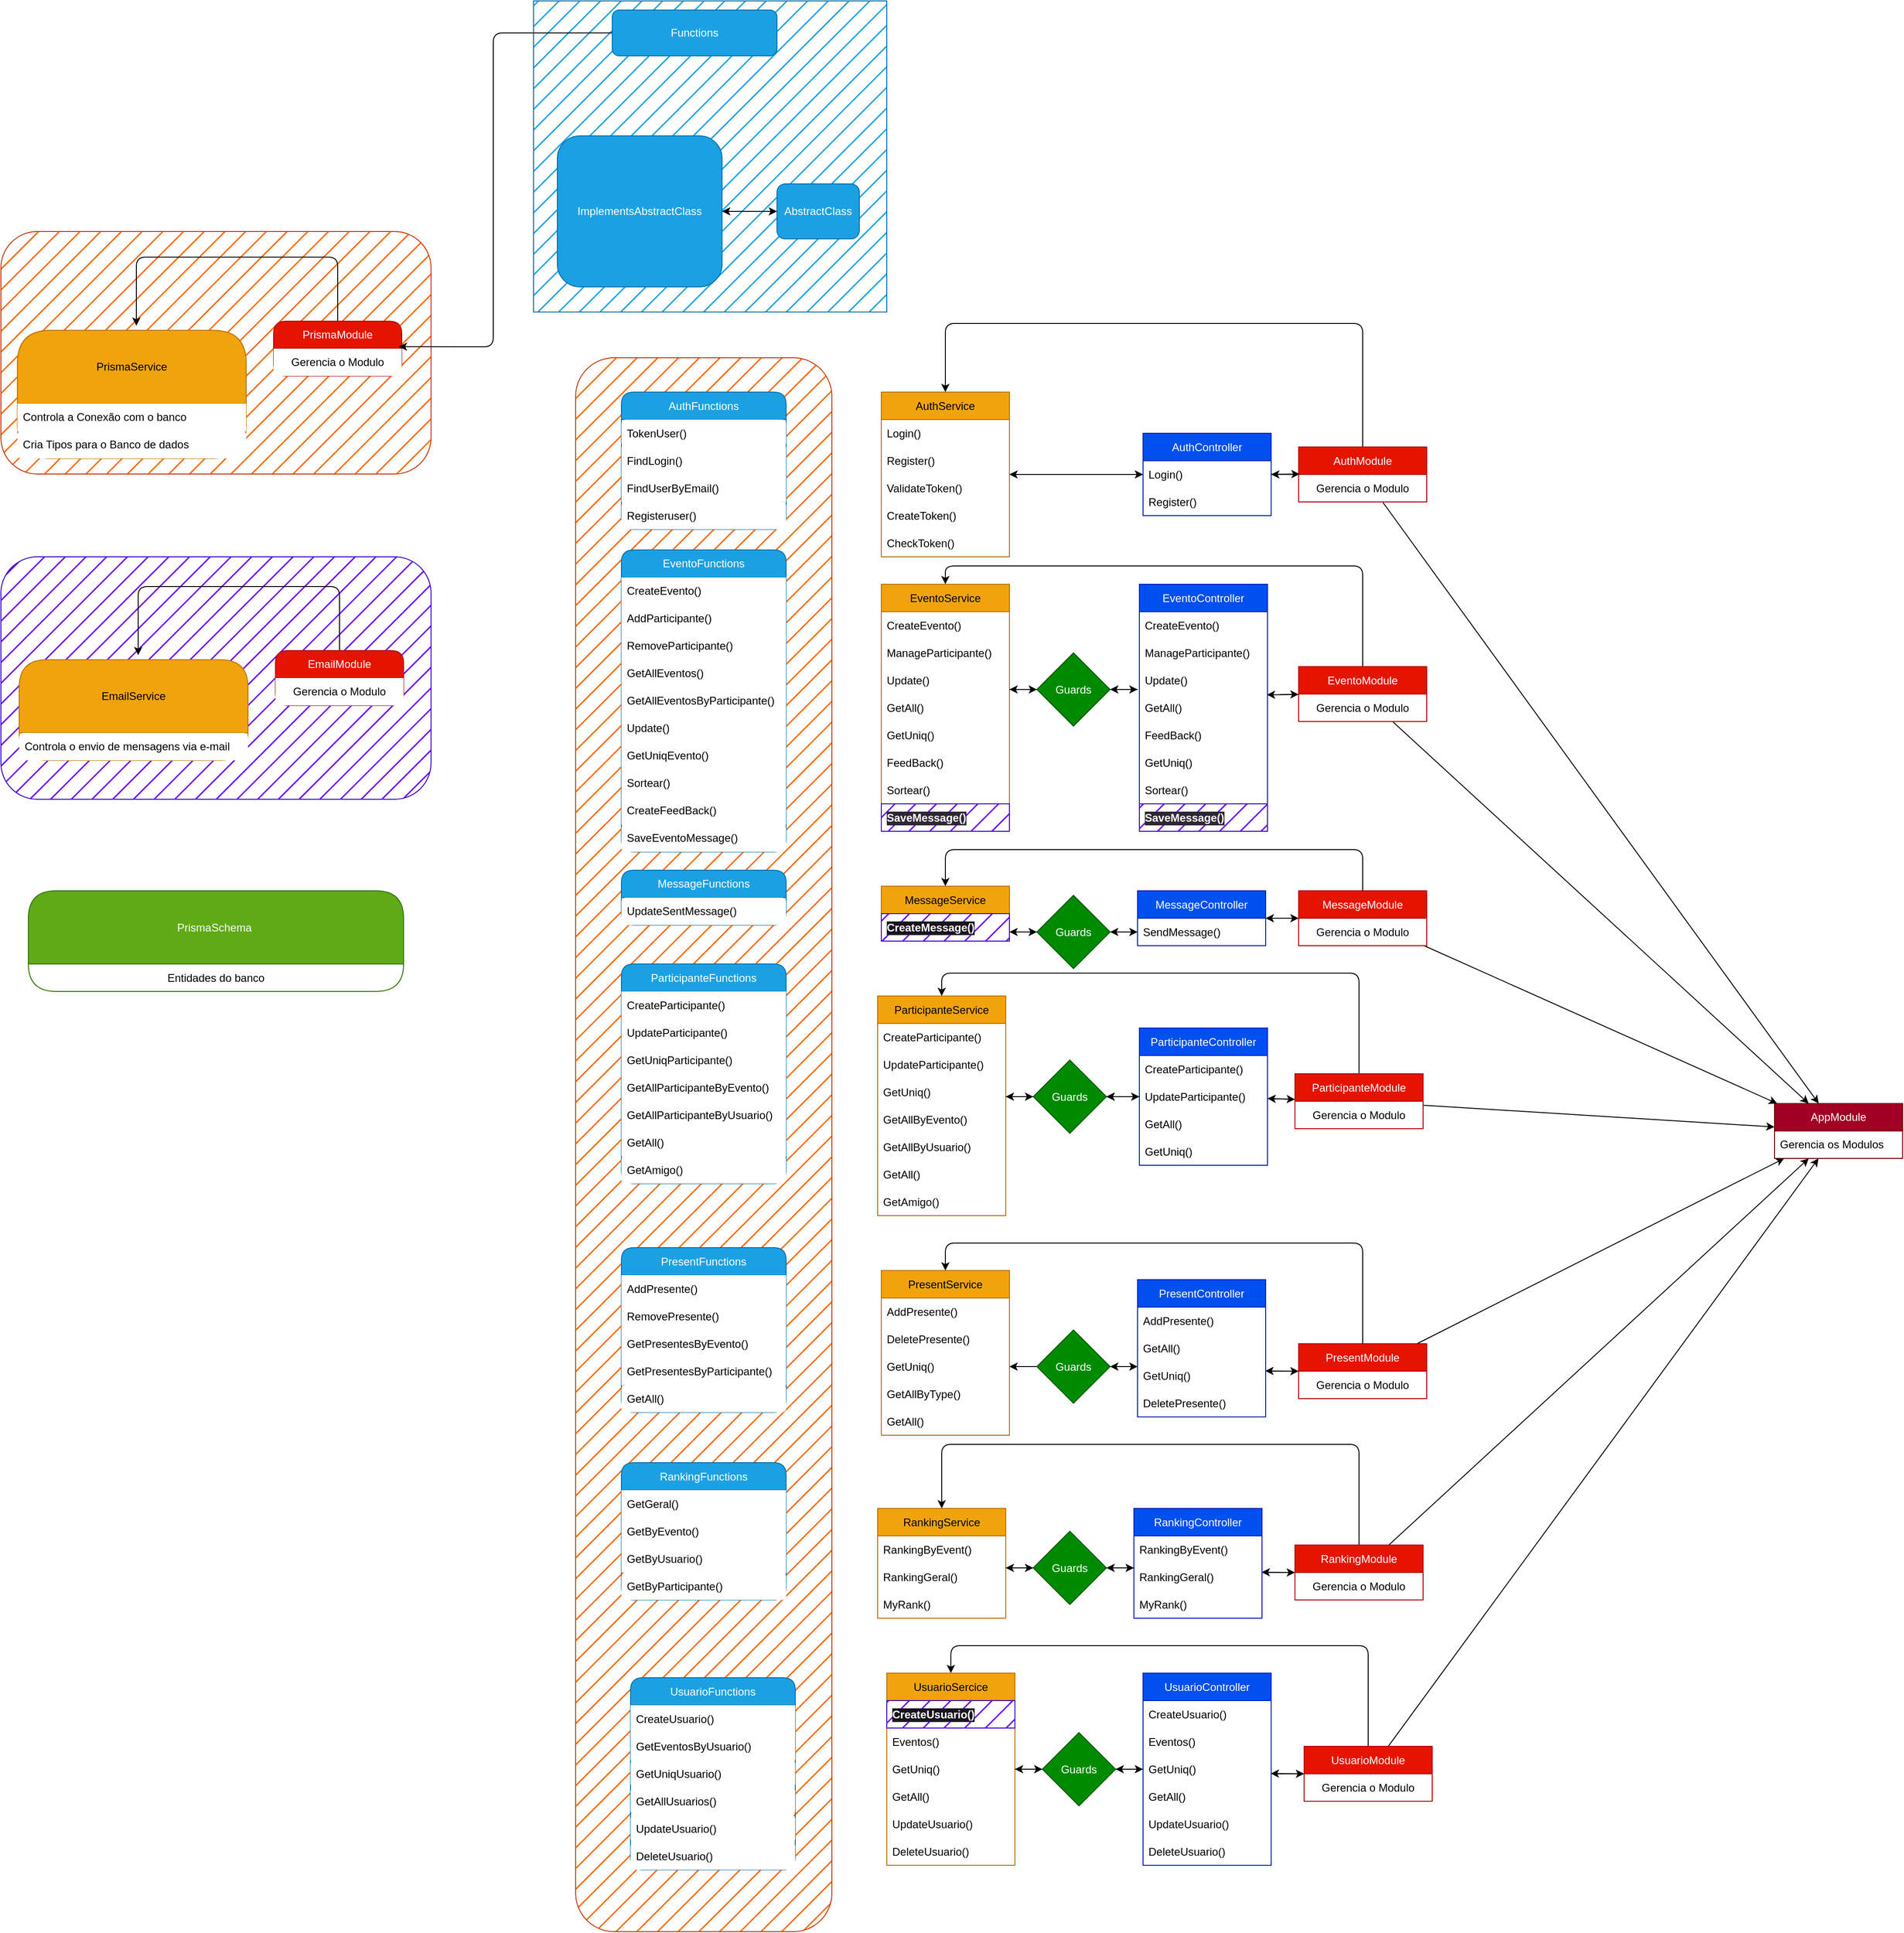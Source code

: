 <mxfile>
    <diagram id="bam6ldP7S8YxgD7mvrWT" name="Página-1">
        <mxGraphModel dx="4047" dy="2013" grid="1" gridSize="10" guides="1" tooltips="1" connect="1" arrows="1" fold="1" page="1" pageScale="1" pageWidth="827" pageHeight="1169" math="0" shadow="0">
            <root>
                <mxCell id="0"/>
                <mxCell id="1" parent="0"/>
                <mxCell id="353" value="" style="rounded=0;whiteSpace=wrap;html=1;fillStyle=hatch;fillColor=#1ba1e2;fontColor=#ffffff;strokeColor=#006EAF;" parent="1" vertex="1">
                    <mxGeometry x="-66" y="200" width="386" height="340" as="geometry"/>
                </mxCell>
                <mxCell id="333" value="" style="rounded=1;whiteSpace=wrap;html=1;fillStyle=hatch;fillColor=#fa6800;fontColor=#000000;strokeColor=#C73500;" parent="1" vertex="1">
                    <mxGeometry x="-648" y="452" width="470" height="265" as="geometry"/>
                </mxCell>
                <mxCell id="332" value="" style="rounded=1;whiteSpace=wrap;html=1;fillStyle=hatch;fillColor=#6a00ff;fontColor=#ffffff;strokeColor=#3700CC;" parent="1" vertex="1">
                    <mxGeometry x="-648" y="807.5" width="470" height="265" as="geometry"/>
                </mxCell>
                <mxCell id="4" value="AppModule" style="swimlane;fontStyle=0;childLayout=stackLayout;horizontal=1;startSize=30;horizontalStack=0;resizeParent=1;resizeParentMax=0;resizeLast=0;collapsible=1;marginBottom=0;whiteSpace=wrap;html=1;fillColor=#a20025;fontColor=#ffffff;strokeColor=#6F0000;" parent="1" vertex="1">
                    <mxGeometry x="1290" y="1405" width="140" height="60" as="geometry"/>
                </mxCell>
                <mxCell id="5" value="Gerencia os Modulos" style="text;strokeColor=none;fillColor=none;align=left;verticalAlign=middle;spacingLeft=4;spacingRight=4;overflow=hidden;points=[[0,0.5],[1,0.5]];portConstraint=eastwest;rotatable=0;whiteSpace=wrap;html=1;" parent="4" vertex="1">
                    <mxGeometry y="30" width="140" height="30" as="geometry"/>
                </mxCell>
                <mxCell id="66" style="edgeStyle=none;html=1;" parent="1" source="8" target="20" edge="1">
                    <mxGeometry relative="1" as="geometry"/>
                </mxCell>
                <mxCell id="68" style="edgeStyle=none;html=1;entryX=0.5;entryY=0;entryDx=0;entryDy=0;" parent="1" source="8" target="12" edge="1">
                    <mxGeometry relative="1" as="geometry">
                        <Array as="points">
                            <mxPoint x="840" y="552.5"/>
                            <mxPoint x="384" y="552.5"/>
                        </Array>
                    </mxGeometry>
                </mxCell>
                <mxCell id="350" style="edgeStyle=none;html=1;" parent="1" source="8" target="4" edge="1">
                    <mxGeometry relative="1" as="geometry"/>
                </mxCell>
                <mxCell id="8" value="AuthModule" style="swimlane;fontStyle=0;childLayout=stackLayout;horizontal=1;startSize=30;horizontalStack=0;resizeParent=1;resizeParentMax=0;resizeLast=0;collapsible=1;marginBottom=0;whiteSpace=wrap;html=1;fillColor=#e51400;fontColor=#ffffff;strokeColor=#B20000;" parent="1" vertex="1">
                    <mxGeometry x="770" y="687.5" width="140" height="60" as="geometry"/>
                </mxCell>
                <mxCell id="10" value="Gerencia o Modulo" style="text;strokeColor=none;fillColor=none;align=center;verticalAlign=middle;spacingLeft=4;spacingRight=4;overflow=hidden;points=[[0,0.5],[1,0.5]];portConstraint=eastwest;rotatable=0;whiteSpace=wrap;html=1;" parent="8" vertex="1">
                    <mxGeometry y="30" width="140" height="30" as="geometry"/>
                </mxCell>
                <mxCell id="125" style="edgeStyle=none;html=1;" parent="1" source="12" target="19" edge="1">
                    <mxGeometry relative="1" as="geometry"/>
                </mxCell>
                <mxCell id="12" value="AuthService" style="swimlane;fontStyle=0;childLayout=stackLayout;horizontal=1;startSize=30;horizontalStack=0;resizeParent=1;resizeParentMax=0;resizeLast=0;collapsible=1;marginBottom=0;whiteSpace=wrap;html=1;fillColor=#f0a30a;fontColor=#000000;strokeColor=#BD7000;" parent="1" vertex="1">
                    <mxGeometry x="314" y="627.5" width="140" height="180" as="geometry"/>
                </mxCell>
                <mxCell id="13" value="Login()" style="text;strokeColor=none;fillColor=none;align=left;verticalAlign=middle;spacingLeft=4;spacingRight=4;overflow=hidden;points=[[0,0.5],[1,0.5]];portConstraint=eastwest;rotatable=0;whiteSpace=wrap;html=1;" parent="12" vertex="1">
                    <mxGeometry y="30" width="140" height="30" as="geometry"/>
                </mxCell>
                <mxCell id="14" value="Register()" style="text;strokeColor=none;fillColor=none;align=left;verticalAlign=middle;spacingLeft=4;spacingRight=4;overflow=hidden;points=[[0,0.5],[1,0.5]];portConstraint=eastwest;rotatable=0;whiteSpace=wrap;html=1;" parent="12" vertex="1">
                    <mxGeometry y="60" width="140" height="30" as="geometry"/>
                </mxCell>
                <mxCell id="32" value="ValidateToken()" style="text;strokeColor=none;fillColor=none;align=left;verticalAlign=middle;spacingLeft=4;spacingRight=4;overflow=hidden;points=[[0,0.5],[1,0.5]];portConstraint=eastwest;rotatable=0;whiteSpace=wrap;html=1;" parent="12" vertex="1">
                    <mxGeometry y="90" width="140" height="30" as="geometry"/>
                </mxCell>
                <mxCell id="33" value="CreateToken()" style="text;strokeColor=none;fillColor=none;align=left;verticalAlign=middle;spacingLeft=4;spacingRight=4;overflow=hidden;points=[[0,0.5],[1,0.5]];portConstraint=eastwest;rotatable=0;whiteSpace=wrap;html=1;" parent="12" vertex="1">
                    <mxGeometry y="120" width="140" height="30" as="geometry"/>
                </mxCell>
                <mxCell id="15" value="CheckToken()" style="text;strokeColor=none;fillColor=none;align=left;verticalAlign=middle;spacingLeft=4;spacingRight=4;overflow=hidden;points=[[0,0.5],[1,0.5]];portConstraint=eastwest;rotatable=0;whiteSpace=wrap;html=1;" parent="12" vertex="1">
                    <mxGeometry y="150" width="140" height="30" as="geometry"/>
                </mxCell>
                <mxCell id="124" style="edgeStyle=none;html=1;" parent="1" source="19" target="12" edge="1">
                    <mxGeometry relative="1" as="geometry"/>
                </mxCell>
                <mxCell id="19" value="AuthController" style="swimlane;fontStyle=0;childLayout=stackLayout;horizontal=1;startSize=30;horizontalStack=0;resizeParent=1;resizeParentMax=0;resizeLast=0;collapsible=1;marginBottom=0;whiteSpace=wrap;html=1;fillColor=#0050ef;fontColor=#ffffff;strokeColor=#001DBC;" parent="1" vertex="1">
                    <mxGeometry x="600" y="672.5" width="140" height="90" as="geometry"/>
                </mxCell>
                <mxCell id="20" value="Login()" style="text;strokeColor=none;fillColor=none;align=left;verticalAlign=middle;spacingLeft=4;spacingRight=4;overflow=hidden;points=[[0,0.5],[1,0.5]];portConstraint=eastwest;rotatable=0;whiteSpace=wrap;html=1;" parent="19" vertex="1">
                    <mxGeometry y="30" width="140" height="30" as="geometry"/>
                </mxCell>
                <mxCell id="21" value="Register()" style="text;strokeColor=none;fillColor=none;align=left;verticalAlign=middle;spacingLeft=4;spacingRight=4;overflow=hidden;points=[[0,0.5],[1,0.5]];portConstraint=eastwest;rotatable=0;whiteSpace=wrap;html=1;" parent="19" vertex="1">
                    <mxGeometry y="60" width="140" height="30" as="geometry"/>
                </mxCell>
                <mxCell id="70" style="edgeStyle=none;html=1;entryX=0.5;entryY=0;entryDx=0;entryDy=0;" parent="1" source="41" target="43" edge="1">
                    <mxGeometry relative="1" as="geometry">
                        <Array as="points">
                            <mxPoint x="840" y="817.5"/>
                            <mxPoint x="640" y="817.5"/>
                            <mxPoint x="384" y="817.5"/>
                        </Array>
                    </mxGeometry>
                </mxCell>
                <mxCell id="349" style="edgeStyle=none;html=1;" parent="1" source="41" target="4" edge="1">
                    <mxGeometry relative="1" as="geometry"/>
                </mxCell>
                <mxCell id="379" style="edgeStyle=none;html=1;entryX=0.995;entryY=0.027;entryDx=0;entryDy=0;entryPerimeter=0;" edge="1" parent="1" source="41" target="368">
                    <mxGeometry relative="1" as="geometry">
                        <mxPoint x="740" y="958" as="targetPoint"/>
                    </mxGeometry>
                </mxCell>
                <mxCell id="41" value="EventoModule" style="swimlane;fontStyle=0;childLayout=stackLayout;horizontal=1;startSize=30;horizontalStack=0;resizeParent=1;resizeParentMax=0;resizeLast=0;collapsible=1;marginBottom=0;whiteSpace=wrap;html=1;fillColor=#e51400;fontColor=#ffffff;strokeColor=#B20000;" parent="1" vertex="1">
                    <mxGeometry x="770" y="927.5" width="140" height="60" as="geometry"/>
                </mxCell>
                <mxCell id="42" value="Gerencia o Modulo" style="text;strokeColor=none;fillColor=none;align=center;verticalAlign=middle;spacingLeft=4;spacingRight=4;overflow=hidden;points=[[0,0.5],[1,0.5]];portConstraint=eastwest;rotatable=0;whiteSpace=wrap;html=1;" parent="41" vertex="1">
                    <mxGeometry y="30" width="140" height="30" as="geometry"/>
                </mxCell>
                <mxCell id="43" value="EventoService" style="swimlane;fontStyle=0;childLayout=stackLayout;horizontal=1;startSize=30;horizontalStack=0;resizeParent=1;resizeParentMax=0;resizeLast=0;collapsible=1;marginBottom=0;whiteSpace=wrap;html=1;fillColor=#f0a30a;fontColor=#000000;strokeColor=#BD7000;" parent="1" vertex="1">
                    <mxGeometry x="314" y="837.5" width="140" height="270" as="geometry"/>
                </mxCell>
                <mxCell id="44" value="CreateEvento()" style="text;strokeColor=none;fillColor=none;align=left;verticalAlign=middle;spacingLeft=4;spacingRight=4;overflow=hidden;points=[[0,0.5],[1,0.5]];portConstraint=eastwest;rotatable=0;whiteSpace=wrap;html=1;" parent="43" vertex="1">
                    <mxGeometry y="30" width="140" height="30" as="geometry"/>
                </mxCell>
                <mxCell id="45" value="ManageParticipante()" style="text;strokeColor=none;fillColor=none;align=left;verticalAlign=middle;spacingLeft=4;spacingRight=4;overflow=hidden;points=[[0,0.5],[1,0.5]];portConstraint=eastwest;rotatable=0;whiteSpace=wrap;html=1;" parent="43" vertex="1">
                    <mxGeometry y="60" width="140" height="30" as="geometry"/>
                </mxCell>
                <mxCell id="373" value="Update()" style="text;strokeColor=none;fillColor=none;align=left;verticalAlign=middle;spacingLeft=4;spacingRight=4;overflow=hidden;points=[[0,0.5],[1,0.5]];portConstraint=eastwest;rotatable=0;whiteSpace=wrap;html=1;" vertex="1" parent="43">
                    <mxGeometry y="90" width="140" height="30" as="geometry"/>
                </mxCell>
                <mxCell id="129" value="GetAll()" style="text;strokeColor=none;fillColor=none;align=left;verticalAlign=middle;spacingLeft=4;spacingRight=4;overflow=hidden;points=[[0,0.5],[1,0.5]];portConstraint=eastwest;rotatable=0;whiteSpace=wrap;html=1;" parent="43" vertex="1">
                    <mxGeometry y="120" width="140" height="30" as="geometry"/>
                </mxCell>
                <mxCell id="128" value="GetUniq()" style="text;strokeColor=none;fillColor=none;align=left;verticalAlign=middle;spacingLeft=4;spacingRight=4;overflow=hidden;points=[[0,0.5],[1,0.5]];portConstraint=eastwest;rotatable=0;whiteSpace=wrap;html=1;" parent="43" vertex="1">
                    <mxGeometry y="150" width="140" height="30" as="geometry"/>
                </mxCell>
                <mxCell id="371" value="FeedBack()" style="text;strokeColor=none;fillColor=none;align=left;verticalAlign=middle;spacingLeft=4;spacingRight=4;overflow=hidden;points=[[0,0.5],[1,0.5]];portConstraint=eastwest;rotatable=0;whiteSpace=wrap;html=1;" vertex="1" parent="43">
                    <mxGeometry y="180" width="140" height="30" as="geometry"/>
                </mxCell>
                <mxCell id="380" value="Sortear()" style="text;strokeColor=none;fillColor=none;align=left;verticalAlign=middle;spacingLeft=4;spacingRight=4;overflow=hidden;points=[[0,0.5],[1,0.5]];portConstraint=eastwest;rotatable=0;whiteSpace=wrap;html=1;" vertex="1" parent="43">
                    <mxGeometry y="210" width="140" height="30" as="geometry"/>
                </mxCell>
                <mxCell id="47" value="SaveMessage()" style="text;strokeColor=#3700CC;fillColor=#6a00ff;align=left;verticalAlign=middle;spacingLeft=4;spacingRight=4;overflow=hidden;points=[[0,0.5],[1,0.5]];portConstraint=eastwest;rotatable=0;whiteSpace=wrap;html=1;fontColor=#ffffff;fillStyle=hatch;fontStyle=1;labelBorderColor=none;labelBackgroundColor=#2d2735;" parent="43" vertex="1">
                    <mxGeometry y="240" width="140" height="30" as="geometry"/>
                </mxCell>
                <mxCell id="49" value="EventoController" style="swimlane;fontStyle=0;childLayout=stackLayout;horizontal=1;startSize=30;horizontalStack=0;resizeParent=1;resizeParentMax=0;resizeLast=0;collapsible=1;marginBottom=0;whiteSpace=wrap;html=1;fillColor=#0050ef;fontColor=#ffffff;strokeColor=#001DBC;" parent="1" vertex="1">
                    <mxGeometry x="596" y="837.5" width="140" height="270" as="geometry"/>
                </mxCell>
                <mxCell id="366" value="CreateEvento()" style="text;strokeColor=none;fillColor=none;align=left;verticalAlign=middle;spacingLeft=4;spacingRight=4;overflow=hidden;points=[[0,0.5],[1,0.5]];portConstraint=eastwest;rotatable=0;whiteSpace=wrap;html=1;" vertex="1" parent="49">
                    <mxGeometry y="30" width="140" height="30" as="geometry"/>
                </mxCell>
                <mxCell id="367" value="ManageParticipante()" style="text;strokeColor=none;fillColor=none;align=left;verticalAlign=middle;spacingLeft=4;spacingRight=4;overflow=hidden;points=[[0,0.5],[1,0.5]];portConstraint=eastwest;rotatable=0;whiteSpace=wrap;html=1;" vertex="1" parent="49">
                    <mxGeometry y="60" width="140" height="30" as="geometry"/>
                </mxCell>
                <mxCell id="376" value="Update()" style="text;strokeColor=none;fillColor=none;align=left;verticalAlign=middle;spacingLeft=4;spacingRight=4;overflow=hidden;points=[[0,0.5],[1,0.5]];portConstraint=eastwest;rotatable=0;whiteSpace=wrap;html=1;" vertex="1" parent="49">
                    <mxGeometry y="90" width="140" height="30" as="geometry"/>
                </mxCell>
                <mxCell id="368" value="GetAll()" style="text;strokeColor=none;fillColor=none;align=left;verticalAlign=middle;spacingLeft=4;spacingRight=4;overflow=hidden;points=[[0,0.5],[1,0.5]];portConstraint=eastwest;rotatable=0;whiteSpace=wrap;html=1;" vertex="1" parent="49">
                    <mxGeometry y="120" width="140" height="30" as="geometry"/>
                </mxCell>
                <mxCell id="375" value="FeedBack()" style="text;strokeColor=none;fillColor=none;align=left;verticalAlign=middle;spacingLeft=4;spacingRight=4;overflow=hidden;points=[[0,0.5],[1,0.5]];portConstraint=eastwest;rotatable=0;whiteSpace=wrap;html=1;" vertex="1" parent="49">
                    <mxGeometry y="150" width="140" height="30" as="geometry"/>
                </mxCell>
                <mxCell id="369" value="GetUniq()" style="text;strokeColor=none;fillColor=none;align=left;verticalAlign=middle;spacingLeft=4;spacingRight=4;overflow=hidden;points=[[0,0.5],[1,0.5]];portConstraint=eastwest;rotatable=0;whiteSpace=wrap;html=1;" vertex="1" parent="49">
                    <mxGeometry y="180" width="140" height="30" as="geometry"/>
                </mxCell>
                <mxCell id="381" value="Sortear()" style="text;strokeColor=none;fillColor=none;align=left;verticalAlign=middle;spacingLeft=4;spacingRight=4;overflow=hidden;points=[[0,0.5],[1,0.5]];portConstraint=eastwest;rotatable=0;whiteSpace=wrap;html=1;" vertex="1" parent="49">
                    <mxGeometry y="210" width="140" height="30" as="geometry"/>
                </mxCell>
                <mxCell id="370" value="SaveMessage()" style="text;strokeColor=#3700CC;fillColor=#6a00ff;align=left;verticalAlign=middle;spacingLeft=4;spacingRight=4;overflow=hidden;points=[[0,0.5],[1,0.5]];portConstraint=eastwest;rotatable=0;whiteSpace=wrap;html=1;fontColor=#ffffff;fillStyle=hatch;fontStyle=1;labelBorderColor=none;labelBackgroundColor=#2d2735;" vertex="1" parent="49">
                    <mxGeometry y="240" width="140" height="30" as="geometry"/>
                </mxCell>
                <mxCell id="60" style="edgeStyle=none;html=1;entryX=0;entryY=0.5;entryDx=0;entryDy=0;" parent="1" source="55" edge="1">
                    <mxGeometry relative="1" as="geometry">
                        <mxPoint x="594.0" y="952.5" as="targetPoint"/>
                    </mxGeometry>
                </mxCell>
                <mxCell id="62" style="edgeStyle=none;html=1;" parent="1" source="55" edge="1">
                    <mxGeometry relative="1" as="geometry">
                        <mxPoint x="454.0" y="952.5" as="targetPoint"/>
                    </mxGeometry>
                </mxCell>
                <mxCell id="55" value="Guards" style="rhombus;whiteSpace=wrap;html=1;fillColor=#008a00;fontColor=#ffffff;strokeColor=#005700;" parent="1" vertex="1">
                    <mxGeometry x="484" y="912.5" width="80" height="80" as="geometry"/>
                </mxCell>
                <mxCell id="56" style="edgeStyle=none;html=1;exitX=0;exitY=0.5;exitDx=0;exitDy=0;" parent="1" target="55" edge="1">
                    <mxGeometry relative="1" as="geometry">
                        <mxPoint x="594.0" y="952.5" as="sourcePoint"/>
                    </mxGeometry>
                </mxCell>
                <mxCell id="61" style="edgeStyle=none;html=1;" parent="1" target="55" edge="1">
                    <mxGeometry relative="1" as="geometry">
                        <mxPoint x="454.0" y="952.5" as="sourcePoint"/>
                    </mxGeometry>
                </mxCell>
                <mxCell id="67" style="edgeStyle=none;html=1;entryX=0.008;entryY=-0.013;entryDx=0;entryDy=0;entryPerimeter=0;" parent="1" source="20" target="10" edge="1">
                    <mxGeometry relative="1" as="geometry">
                        <Array as="points"/>
                    </mxGeometry>
                </mxCell>
                <mxCell id="85" style="edgeStyle=none;html=1;entryX=0.5;entryY=0;entryDx=0;entryDy=0;" parent="1" source="86" target="88" edge="1">
                    <mxGeometry relative="1" as="geometry">
                        <Array as="points">
                            <mxPoint x="840" y="1127.5"/>
                            <mxPoint x="384" y="1127.5"/>
                        </Array>
                    </mxGeometry>
                </mxCell>
                <mxCell id="104" style="edgeStyle=none;html=1;" parent="1" source="86" target="93" edge="1">
                    <mxGeometry relative="1" as="geometry"/>
                </mxCell>
                <mxCell id="343" style="edgeStyle=none;html=1;" parent="1" source="86" target="4" edge="1">
                    <mxGeometry relative="1" as="geometry"/>
                </mxCell>
                <mxCell id="86" value="MessageModule" style="swimlane;fontStyle=0;childLayout=stackLayout;horizontal=1;startSize=30;horizontalStack=0;resizeParent=1;resizeParentMax=0;resizeLast=0;collapsible=1;marginBottom=0;whiteSpace=wrap;html=1;fillColor=#e51400;fontColor=#ffffff;strokeColor=#B20000;" parent="1" vertex="1">
                    <mxGeometry x="770" y="1172.5" width="140" height="60" as="geometry"/>
                </mxCell>
                <mxCell id="87" value="Gerencia o Modulo" style="text;strokeColor=none;fillColor=none;align=center;verticalAlign=middle;spacingLeft=4;spacingRight=4;overflow=hidden;points=[[0,0.5],[1,0.5]];portConstraint=eastwest;rotatable=0;whiteSpace=wrap;html=1;" parent="86" vertex="1">
                    <mxGeometry y="30" width="140" height="30" as="geometry"/>
                </mxCell>
                <mxCell id="88" value="MessageService" style="swimlane;fontStyle=0;childLayout=stackLayout;horizontal=1;startSize=30;horizontalStack=0;resizeParent=1;resizeParentMax=0;resizeLast=0;collapsible=1;marginBottom=0;whiteSpace=wrap;html=1;fillColor=#f0a30a;fontColor=#000000;strokeColor=#BD7000;" parent="1" vertex="1">
                    <mxGeometry x="314" y="1167.5" width="140" height="60" as="geometry"/>
                </mxCell>
                <mxCell id="362" value="&lt;span style=&quot;background-color: rgb(24, 20, 29);&quot;&gt;CreateMessage()&lt;/span&gt;" style="text;strokeColor=#3700CC;fillColor=#6a00ff;align=left;verticalAlign=middle;spacingLeft=4;spacingRight=4;overflow=hidden;points=[[0,0.5],[1,0.5]];portConstraint=eastwest;rotatable=0;whiteSpace=wrap;html=1;fontColor=#ffffff;fillStyle=hatch;fontStyle=1;labelBorderColor=none;labelBackgroundColor=#2d2735;" vertex="1" parent="88">
                    <mxGeometry y="30" width="140" height="30" as="geometry"/>
                </mxCell>
                <mxCell id="105" style="edgeStyle=none;html=1;" parent="1" source="93" target="86" edge="1">
                    <mxGeometry relative="1" as="geometry"/>
                </mxCell>
                <mxCell id="93" value="MessageController" style="swimlane;fontStyle=0;childLayout=stackLayout;horizontal=1;startSize=30;horizontalStack=0;resizeParent=1;resizeParentMax=0;resizeLast=0;collapsible=1;marginBottom=0;whiteSpace=wrap;html=1;fillColor=#0050ef;fontColor=#ffffff;strokeColor=#001DBC;" parent="1" vertex="1">
                    <mxGeometry x="594" y="1172.5" width="140" height="60" as="geometry"/>
                </mxCell>
                <mxCell id="94" value="SendMessage()" style="text;strokeColor=none;fillColor=none;align=left;verticalAlign=middle;spacingLeft=4;spacingRight=4;overflow=hidden;points=[[0,0.5],[1,0.5]];portConstraint=eastwest;rotatable=0;whiteSpace=wrap;html=1;" parent="93" vertex="1">
                    <mxGeometry y="30" width="140" height="30" as="geometry"/>
                </mxCell>
                <mxCell id="96" style="edgeStyle=none;html=1;entryX=0;entryY=0.5;entryDx=0;entryDy=0;" parent="1" source="98" target="94" edge="1">
                    <mxGeometry relative="1" as="geometry"/>
                </mxCell>
                <mxCell id="97" style="edgeStyle=none;html=1;" parent="1" source="98" edge="1">
                    <mxGeometry relative="1" as="geometry">
                        <mxPoint x="454.0" y="1217.5" as="targetPoint"/>
                    </mxGeometry>
                </mxCell>
                <mxCell id="98" value="Guards" style="rhombus;whiteSpace=wrap;html=1;fillColor=#008a00;fontColor=#ffffff;strokeColor=#005700;" parent="1" vertex="1">
                    <mxGeometry x="484" y="1177.5" width="80" height="80" as="geometry"/>
                </mxCell>
                <mxCell id="99" style="edgeStyle=none;html=1;exitX=0;exitY=0.5;exitDx=0;exitDy=0;" parent="1" source="94" target="98" edge="1">
                    <mxGeometry relative="1" as="geometry"/>
                </mxCell>
                <mxCell id="100" style="edgeStyle=none;html=1;" parent="1" target="98" edge="1">
                    <mxGeometry relative="1" as="geometry">
                        <mxPoint x="454.0" y="1217.5" as="sourcePoint"/>
                    </mxGeometry>
                </mxCell>
                <mxCell id="102" style="edgeStyle=none;html=1;" parent="1" target="41" edge="1">
                    <mxGeometry relative="1" as="geometry">
                        <mxPoint x="750" y="958" as="sourcePoint"/>
                    </mxGeometry>
                </mxCell>
                <mxCell id="106" style="edgeStyle=none;html=1;entryX=0.5;entryY=0;entryDx=0;entryDy=0;" parent="1" source="108" target="110" edge="1">
                    <mxGeometry relative="1" as="geometry">
                        <Array as="points">
                            <mxPoint x="836" y="1262.5"/>
                            <mxPoint x="636" y="1262.5"/>
                            <mxPoint x="380" y="1262.5"/>
                        </Array>
                    </mxGeometry>
                </mxCell>
                <mxCell id="107" style="edgeStyle=none;html=1;" parent="1" source="108" target="115" edge="1">
                    <mxGeometry relative="1" as="geometry"/>
                </mxCell>
                <mxCell id="344" style="edgeStyle=none;html=1;" parent="1" source="108" target="4" edge="1">
                    <mxGeometry relative="1" as="geometry"/>
                </mxCell>
                <mxCell id="108" value="ParticipanteModule" style="swimlane;fontStyle=0;childLayout=stackLayout;horizontal=1;startSize=30;horizontalStack=0;resizeParent=1;resizeParentMax=0;resizeLast=0;collapsible=1;marginBottom=0;whiteSpace=wrap;html=1;fillColor=#e51400;fontColor=#ffffff;strokeColor=#B20000;" parent="1" vertex="1">
                    <mxGeometry x="766" y="1372.5" width="140" height="60" as="geometry"/>
                </mxCell>
                <mxCell id="109" value="Gerencia o Modulo" style="text;strokeColor=none;fillColor=none;align=center;verticalAlign=middle;spacingLeft=4;spacingRight=4;overflow=hidden;points=[[0,0.5],[1,0.5]];portConstraint=eastwest;rotatable=0;whiteSpace=wrap;html=1;" parent="108" vertex="1">
                    <mxGeometry y="30" width="140" height="30" as="geometry"/>
                </mxCell>
                <mxCell id="110" value="ParticipanteService" style="swimlane;fontStyle=0;childLayout=stackLayout;horizontal=1;startSize=30;horizontalStack=0;resizeParent=1;resizeParentMax=0;resizeLast=0;collapsible=1;marginBottom=0;whiteSpace=wrap;html=1;fillColor=#f0a30a;fontColor=#000000;strokeColor=#BD7000;" parent="1" vertex="1">
                    <mxGeometry x="310" y="1287.5" width="140" height="240" as="geometry"/>
                </mxCell>
                <mxCell id="111" value="CreateParticipante()" style="text;strokeColor=none;fillColor=none;align=left;verticalAlign=middle;spacingLeft=4;spacingRight=4;overflow=hidden;points=[[0,0.5],[1,0.5]];portConstraint=eastwest;rotatable=0;whiteSpace=wrap;html=1;" parent="110" vertex="1">
                    <mxGeometry y="30" width="140" height="30" as="geometry"/>
                </mxCell>
                <mxCell id="112" value="UpdateParticipante()" style="text;strokeColor=none;fillColor=none;align=left;verticalAlign=middle;spacingLeft=4;spacingRight=4;overflow=hidden;points=[[0,0.5],[1,0.5]];portConstraint=eastwest;rotatable=0;whiteSpace=wrap;html=1;" parent="110" vertex="1">
                    <mxGeometry y="60" width="140" height="30" as="geometry"/>
                </mxCell>
                <mxCell id="126" value="GetUniq()" style="text;strokeColor=none;fillColor=none;align=left;verticalAlign=middle;spacingLeft=4;spacingRight=4;overflow=hidden;points=[[0,0.5],[1,0.5]];portConstraint=eastwest;rotatable=0;whiteSpace=wrap;html=1;" parent="110" vertex="1">
                    <mxGeometry y="90" width="140" height="30" as="geometry"/>
                </mxCell>
                <mxCell id="299" value="GetAllByEvento()" style="text;strokeColor=none;fillColor=none;align=left;verticalAlign=middle;spacingLeft=4;spacingRight=4;overflow=hidden;points=[[0,0.5],[1,0.5]];portConstraint=eastwest;rotatable=0;whiteSpace=wrap;html=1;" parent="110" vertex="1">
                    <mxGeometry y="120" width="140" height="30" as="geometry"/>
                </mxCell>
                <mxCell id="114" value="GetAllByUsuario()" style="text;strokeColor=none;fillColor=none;align=left;verticalAlign=middle;spacingLeft=4;spacingRight=4;overflow=hidden;points=[[0,0.5],[1,0.5]];portConstraint=eastwest;rotatable=0;whiteSpace=wrap;html=1;" parent="110" vertex="1">
                    <mxGeometry y="150" width="140" height="30" as="geometry"/>
                </mxCell>
                <mxCell id="298" value="GetAll()" style="text;strokeColor=none;fillColor=none;align=left;verticalAlign=middle;spacingLeft=4;spacingRight=4;overflow=hidden;points=[[0,0.5],[1,0.5]];portConstraint=eastwest;rotatable=0;whiteSpace=wrap;html=1;" parent="110" vertex="1">
                    <mxGeometry y="180" width="140" height="30" as="geometry"/>
                </mxCell>
                <mxCell id="335" value="GetAmigo()" style="text;strokeColor=none;fillColor=none;align=left;verticalAlign=middle;spacingLeft=4;spacingRight=4;overflow=hidden;points=[[0,0.5],[1,0.5]];portConstraint=eastwest;rotatable=0;whiteSpace=wrap;html=1;" parent="110" vertex="1">
                    <mxGeometry y="210" width="140" height="30" as="geometry"/>
                </mxCell>
                <mxCell id="154" style="edgeStyle=none;html=1;" parent="1" source="115" target="108" edge="1">
                    <mxGeometry relative="1" as="geometry"/>
                </mxCell>
                <mxCell id="155" value="" style="edgeStyle=none;html=1;" parent="1" source="115" target="120" edge="1">
                    <mxGeometry relative="1" as="geometry"/>
                </mxCell>
                <mxCell id="156" style="edgeStyle=none;html=1;" parent="1" source="115" target="120" edge="1">
                    <mxGeometry relative="1" as="geometry"/>
                </mxCell>
                <mxCell id="115" value="ParticipanteController" style="swimlane;fontStyle=0;childLayout=stackLayout;horizontal=1;startSize=30;horizontalStack=0;resizeParent=1;resizeParentMax=0;resizeLast=0;collapsible=1;marginBottom=0;whiteSpace=wrap;html=1;fillColor=#0050ef;fontColor=#ffffff;strokeColor=#001DBC;" parent="1" vertex="1">
                    <mxGeometry x="596" y="1322.5" width="140" height="150" as="geometry"/>
                </mxCell>
                <mxCell id="116" value="CreateParticipante()" style="text;strokeColor=none;fillColor=none;align=left;verticalAlign=middle;spacingLeft=4;spacingRight=4;overflow=hidden;points=[[0,0.5],[1,0.5]];portConstraint=eastwest;rotatable=0;whiteSpace=wrap;html=1;" parent="115" vertex="1">
                    <mxGeometry y="30" width="140" height="30" as="geometry"/>
                </mxCell>
                <mxCell id="149" value="UpdateParticipante()" style="text;strokeColor=none;fillColor=none;align=left;verticalAlign=middle;spacingLeft=4;spacingRight=4;overflow=hidden;points=[[0,0.5],[1,0.5]];portConstraint=eastwest;rotatable=0;whiteSpace=wrap;html=1;" parent="115" vertex="1">
                    <mxGeometry y="60" width="140" height="30" as="geometry"/>
                </mxCell>
                <mxCell id="151" value="GetAll()" style="text;strokeColor=none;fillColor=none;align=left;verticalAlign=middle;spacingLeft=4;spacingRight=4;overflow=hidden;points=[[0,0.5],[1,0.5]];portConstraint=eastwest;rotatable=0;whiteSpace=wrap;html=1;" parent="115" vertex="1">
                    <mxGeometry y="90" width="140" height="30" as="geometry"/>
                </mxCell>
                <mxCell id="150" value="GetUniq()" style="text;strokeColor=none;fillColor=none;align=left;verticalAlign=middle;spacingLeft=4;spacingRight=4;overflow=hidden;points=[[0,0.5],[1,0.5]];portConstraint=eastwest;rotatable=0;whiteSpace=wrap;html=1;" parent="115" vertex="1">
                    <mxGeometry y="120" width="140" height="30" as="geometry"/>
                </mxCell>
                <mxCell id="119" style="edgeStyle=none;html=1;" parent="1" source="120" edge="1">
                    <mxGeometry relative="1" as="geometry">
                        <mxPoint x="450" y="1397.5" as="targetPoint"/>
                    </mxGeometry>
                </mxCell>
                <mxCell id="153" style="edgeStyle=none;html=1;" parent="1" source="120" target="115" edge="1">
                    <mxGeometry relative="1" as="geometry"/>
                </mxCell>
                <mxCell id="120" value="Guards" style="rhombus;whiteSpace=wrap;html=1;fillColor=#008a00;fontColor=#ffffff;strokeColor=#005700;" parent="1" vertex="1">
                    <mxGeometry x="480" y="1357.5" width="80" height="80" as="geometry"/>
                </mxCell>
                <mxCell id="122" style="edgeStyle=none;html=1;" parent="1" target="120" edge="1">
                    <mxGeometry relative="1" as="geometry">
                        <mxPoint x="450" y="1397.5" as="sourcePoint"/>
                    </mxGeometry>
                </mxCell>
                <mxCell id="131" style="edgeStyle=none;html=1;entryX=0.5;entryY=0;entryDx=0;entryDy=0;" parent="1" source="133" target="135" edge="1">
                    <mxGeometry relative="1" as="geometry">
                        <Array as="points">
                            <mxPoint x="840" y="1557.5"/>
                            <mxPoint x="640" y="1557.5"/>
                            <mxPoint x="384" y="1557.5"/>
                        </Array>
                    </mxGeometry>
                </mxCell>
                <mxCell id="162" style="edgeStyle=none;html=1;exitX=0;exitY=0.5;exitDx=0;exitDy=0;entryX=0.997;entryY=0.324;entryDx=0;entryDy=0;entryPerimeter=0;" parent="1" source="133" target="159" edge="1">
                    <mxGeometry relative="1" as="geometry">
                        <mxPoint x="740" y="1697.5" as="targetPoint"/>
                        <Array as="points"/>
                    </mxGeometry>
                </mxCell>
                <mxCell id="345" style="edgeStyle=none;html=1;" parent="1" source="133" target="4" edge="1">
                    <mxGeometry relative="1" as="geometry"/>
                </mxCell>
                <mxCell id="133" value="PresentModule" style="swimlane;fontStyle=0;childLayout=stackLayout;horizontal=1;startSize=30;horizontalStack=0;resizeParent=1;resizeParentMax=0;resizeLast=0;collapsible=1;marginBottom=0;whiteSpace=wrap;html=1;fillColor=#e51400;fontColor=#ffffff;strokeColor=#B20000;" parent="1" vertex="1">
                    <mxGeometry x="770" y="1667.5" width="140" height="60" as="geometry"/>
                </mxCell>
                <mxCell id="134" value="Gerencia o Modulo" style="text;strokeColor=none;fillColor=none;align=center;verticalAlign=middle;spacingLeft=4;spacingRight=4;overflow=hidden;points=[[0,0.5],[1,0.5]];portConstraint=eastwest;rotatable=0;whiteSpace=wrap;html=1;" parent="133" vertex="1">
                    <mxGeometry y="30" width="140" height="30" as="geometry"/>
                </mxCell>
                <mxCell id="135" value="PresentService" style="swimlane;fontStyle=0;childLayout=stackLayout;horizontal=1;startSize=30;horizontalStack=0;resizeParent=1;resizeParentMax=0;resizeLast=0;collapsible=1;marginBottom=0;whiteSpace=wrap;html=1;fillColor=#f0a30a;fontColor=#000000;strokeColor=#BD7000;" parent="1" vertex="1">
                    <mxGeometry x="314" y="1587.5" width="140" height="180" as="geometry"/>
                </mxCell>
                <mxCell id="136" value="AddPresente()" style="text;strokeColor=none;fillColor=none;align=left;verticalAlign=middle;spacingLeft=4;spacingRight=4;overflow=hidden;points=[[0,0.5],[1,0.5]];portConstraint=eastwest;rotatable=0;whiteSpace=wrap;html=1;" parent="135" vertex="1">
                    <mxGeometry y="30" width="140" height="30" as="geometry"/>
                </mxCell>
                <mxCell id="137" value="DeletePresente()" style="text;strokeColor=none;fillColor=none;align=left;verticalAlign=middle;spacingLeft=4;spacingRight=4;overflow=hidden;points=[[0,0.5],[1,0.5]];portConstraint=eastwest;rotatable=0;whiteSpace=wrap;html=1;" parent="135" vertex="1">
                    <mxGeometry y="60" width="140" height="30" as="geometry"/>
                </mxCell>
                <mxCell id="138" value="GetUniq()" style="text;strokeColor=none;fillColor=none;align=left;verticalAlign=middle;spacingLeft=4;spacingRight=4;overflow=hidden;points=[[0,0.5],[1,0.5]];portConstraint=eastwest;rotatable=0;whiteSpace=wrap;html=1;" parent="135" vertex="1">
                    <mxGeometry y="90" width="140" height="30" as="geometry"/>
                </mxCell>
                <mxCell id="308" value="GetAllByType()" style="text;strokeColor=none;fillColor=none;align=left;verticalAlign=middle;spacingLeft=4;spacingRight=4;overflow=hidden;points=[[0,0.5],[1,0.5]];portConstraint=eastwest;rotatable=0;whiteSpace=wrap;html=1;" parent="135" vertex="1">
                    <mxGeometry y="120" width="140" height="30" as="geometry"/>
                </mxCell>
                <mxCell id="139" value="GetAll()" style="text;strokeColor=none;fillColor=none;align=left;verticalAlign=middle;spacingLeft=4;spacingRight=4;overflow=hidden;points=[[0,0.5],[1,0.5]];portConstraint=eastwest;rotatable=0;whiteSpace=wrap;html=1;" parent="135" vertex="1">
                    <mxGeometry y="150" width="140" height="30" as="geometry"/>
                </mxCell>
                <mxCell id="140" value="PresentController" style="swimlane;fontStyle=0;childLayout=stackLayout;horizontal=1;startSize=30;horizontalStack=0;resizeParent=1;resizeParentMax=0;resizeLast=0;collapsible=1;marginBottom=0;whiteSpace=wrap;html=1;fillColor=#0050ef;fontColor=#ffffff;strokeColor=#001DBC;" parent="1" vertex="1">
                    <mxGeometry x="594" y="1597.5" width="140" height="150" as="geometry"/>
                </mxCell>
                <mxCell id="157" value="AddPresente()" style="text;strokeColor=none;fillColor=none;align=left;verticalAlign=middle;spacingLeft=4;spacingRight=4;overflow=hidden;points=[[0,0.5],[1,0.5]];portConstraint=eastwest;rotatable=0;whiteSpace=wrap;html=1;" parent="140" vertex="1">
                    <mxGeometry y="30" width="140" height="30" as="geometry"/>
                </mxCell>
                <mxCell id="160" value="GetAll()" style="text;strokeColor=none;fillColor=none;align=left;verticalAlign=middle;spacingLeft=4;spacingRight=4;overflow=hidden;points=[[0,0.5],[1,0.5]];portConstraint=eastwest;rotatable=0;whiteSpace=wrap;html=1;" parent="140" vertex="1">
                    <mxGeometry y="60" width="140" height="30" as="geometry"/>
                </mxCell>
                <mxCell id="159" value="GetUniq()" style="text;strokeColor=none;fillColor=none;align=left;verticalAlign=middle;spacingLeft=4;spacingRight=4;overflow=hidden;points=[[0,0.5],[1,0.5]];portConstraint=eastwest;rotatable=0;whiteSpace=wrap;html=1;" parent="140" vertex="1">
                    <mxGeometry y="90" width="140" height="30" as="geometry"/>
                </mxCell>
                <mxCell id="158" value="DeletePresente()" style="text;strokeColor=none;fillColor=none;align=left;verticalAlign=middle;spacingLeft=4;spacingRight=4;overflow=hidden;points=[[0,0.5],[1,0.5]];portConstraint=eastwest;rotatable=0;whiteSpace=wrap;html=1;" parent="140" vertex="1">
                    <mxGeometry y="120" width="140" height="30" as="geometry"/>
                </mxCell>
                <mxCell id="143" style="edgeStyle=none;html=1;entryX=0;entryY=0.5;entryDx=0;entryDy=0;" parent="1" source="145" edge="1">
                    <mxGeometry relative="1" as="geometry">
                        <mxPoint x="594" y="1692.5" as="targetPoint"/>
                    </mxGeometry>
                </mxCell>
                <mxCell id="144" style="edgeStyle=none;html=1;" parent="1" source="145" edge="1">
                    <mxGeometry relative="1" as="geometry">
                        <mxPoint x="454" y="1692.5" as="targetPoint"/>
                    </mxGeometry>
                </mxCell>
                <mxCell id="145" value="Guards" style="rhombus;whiteSpace=wrap;html=1;fillColor=#008a00;fontColor=#ffffff;strokeColor=#005700;" parent="1" vertex="1">
                    <mxGeometry x="484" y="1652.5" width="80" height="80" as="geometry"/>
                </mxCell>
                <mxCell id="146" style="edgeStyle=none;html=1;exitX=0;exitY=0.5;exitDx=0;exitDy=0;" parent="1" target="145" edge="1">
                    <mxGeometry relative="1" as="geometry">
                        <mxPoint x="594" y="1692.5" as="sourcePoint"/>
                    </mxGeometry>
                </mxCell>
                <mxCell id="163" style="edgeStyle=none;html=1;entryX=0;entryY=0.031;entryDx=0;entryDy=0;entryPerimeter=0;" parent="1" target="134" edge="1">
                    <mxGeometry relative="1" as="geometry">
                        <mxPoint x="750" y="1707.5" as="targetPoint"/>
                        <mxPoint x="740" y="1697.5" as="sourcePoint"/>
                        <Array as="points">
                            <mxPoint x="740" y="1697.5"/>
                            <mxPoint x="770" y="1697.5"/>
                        </Array>
                    </mxGeometry>
                </mxCell>
                <mxCell id="165" style="edgeStyle=none;html=1;entryX=0.5;entryY=0;entryDx=0;entryDy=0;" parent="1" source="167" target="169" edge="1">
                    <mxGeometry relative="1" as="geometry">
                        <Array as="points">
                            <mxPoint x="836" y="1777.5"/>
                            <mxPoint x="636" y="1777.5"/>
                            <mxPoint x="380" y="1777.5"/>
                        </Array>
                    </mxGeometry>
                </mxCell>
                <mxCell id="166" style="edgeStyle=none;html=1;exitX=0;exitY=0.5;exitDx=0;exitDy=0;entryX=0.997;entryY=0.324;entryDx=0;entryDy=0;entryPerimeter=0;" parent="1" source="167" edge="1">
                    <mxGeometry relative="1" as="geometry">
                        <mxPoint x="729.58" y="1917.22" as="targetPoint"/>
                        <Array as="points"/>
                    </mxGeometry>
                </mxCell>
                <mxCell id="346" style="edgeStyle=none;html=1;" parent="1" source="167" target="4" edge="1">
                    <mxGeometry relative="1" as="geometry"/>
                </mxCell>
                <mxCell id="167" value="RankingModule" style="swimlane;fontStyle=0;childLayout=stackLayout;horizontal=1;startSize=30;horizontalStack=0;resizeParent=1;resizeParentMax=0;resizeLast=0;collapsible=1;marginBottom=0;whiteSpace=wrap;html=1;fillColor=#e51400;fontColor=#ffffff;strokeColor=#B20000;" parent="1" vertex="1">
                    <mxGeometry x="766" y="1887.5" width="140" height="60" as="geometry"/>
                </mxCell>
                <mxCell id="168" value="Gerencia o Modulo" style="text;strokeColor=none;fillColor=none;align=center;verticalAlign=middle;spacingLeft=4;spacingRight=4;overflow=hidden;points=[[0,0.5],[1,0.5]];portConstraint=eastwest;rotatable=0;whiteSpace=wrap;html=1;" parent="167" vertex="1">
                    <mxGeometry y="30" width="140" height="30" as="geometry"/>
                </mxCell>
                <mxCell id="169" value="RankingService" style="swimlane;fontStyle=0;childLayout=stackLayout;horizontal=1;startSize=30;horizontalStack=0;resizeParent=1;resizeParentMax=0;resizeLast=0;collapsible=1;marginBottom=0;whiteSpace=wrap;html=1;fillColor=#f0a30a;fontColor=#000000;strokeColor=#BD7000;" parent="1" vertex="1">
                    <mxGeometry x="310" y="1847.5" width="140" height="120" as="geometry"/>
                </mxCell>
                <mxCell id="185" value="RankingByEvent()" style="text;strokeColor=none;fillColor=none;align=left;verticalAlign=middle;spacingLeft=4;spacingRight=4;overflow=hidden;points=[[0,0.5],[1,0.5]];portConstraint=eastwest;rotatable=0;whiteSpace=wrap;html=1;" parent="169" vertex="1">
                    <mxGeometry y="30" width="140" height="30" as="geometry"/>
                </mxCell>
                <mxCell id="187" value="RankingGeral()" style="text;strokeColor=none;fillColor=none;align=left;verticalAlign=middle;spacingLeft=4;spacingRight=4;overflow=hidden;points=[[0,0.5],[1,0.5]];portConstraint=eastwest;rotatable=0;whiteSpace=wrap;html=1;" parent="169" vertex="1">
                    <mxGeometry y="60" width="140" height="30" as="geometry"/>
                </mxCell>
                <mxCell id="176" value="MyRank()" style="text;strokeColor=none;fillColor=none;align=left;verticalAlign=middle;spacingLeft=4;spacingRight=4;overflow=hidden;points=[[0,0.5],[1,0.5]];portConstraint=eastwest;rotatable=0;whiteSpace=wrap;html=1;" parent="169" vertex="1">
                    <mxGeometry y="90" width="140" height="30" as="geometry"/>
                </mxCell>
                <mxCell id="174" value="RankingController" style="swimlane;fontStyle=0;childLayout=stackLayout;horizontal=1;startSize=30;horizontalStack=0;resizeParent=1;resizeParentMax=0;resizeLast=0;collapsible=1;marginBottom=0;whiteSpace=wrap;html=1;fillColor=#0050ef;fontColor=#ffffff;strokeColor=#001DBC;" parent="1" vertex="1">
                    <mxGeometry x="590" y="1847.5" width="140" height="120" as="geometry"/>
                </mxCell>
                <mxCell id="175" value="RankingByEvent()" style="text;strokeColor=none;fillColor=none;align=left;verticalAlign=middle;spacingLeft=4;spacingRight=4;overflow=hidden;points=[[0,0.5],[1,0.5]];portConstraint=eastwest;rotatable=0;whiteSpace=wrap;html=1;" parent="174" vertex="1">
                    <mxGeometry y="30" width="140" height="30" as="geometry"/>
                </mxCell>
                <mxCell id="186" value="RankingGeral()" style="text;strokeColor=none;fillColor=none;align=left;verticalAlign=middle;spacingLeft=4;spacingRight=4;overflow=hidden;points=[[0,0.5],[1,0.5]];portConstraint=eastwest;rotatable=0;whiteSpace=wrap;html=1;" parent="174" vertex="1">
                    <mxGeometry y="60" width="140" height="30" as="geometry"/>
                </mxCell>
                <mxCell id="188" value="MyRank()" style="text;strokeColor=none;fillColor=none;align=left;verticalAlign=middle;spacingLeft=4;spacingRight=4;overflow=hidden;points=[[0,0.5],[1,0.5]];portConstraint=eastwest;rotatable=0;whiteSpace=wrap;html=1;" parent="174" vertex="1">
                    <mxGeometry y="90" width="140" height="30" as="geometry"/>
                </mxCell>
                <mxCell id="179" style="edgeStyle=none;html=1;entryX=0;entryY=0.5;entryDx=0;entryDy=0;" parent="1" source="181" edge="1">
                    <mxGeometry relative="1" as="geometry">
                        <mxPoint x="590" y="1912.5" as="targetPoint"/>
                    </mxGeometry>
                </mxCell>
                <mxCell id="180" style="edgeStyle=none;html=1;" parent="1" source="181" edge="1">
                    <mxGeometry relative="1" as="geometry">
                        <mxPoint x="450" y="1912.5" as="targetPoint"/>
                    </mxGeometry>
                </mxCell>
                <mxCell id="181" value="Guards" style="rhombus;whiteSpace=wrap;html=1;fillColor=#008a00;fontColor=#ffffff;strokeColor=#005700;" parent="1" vertex="1">
                    <mxGeometry x="480" y="1872.5" width="80" height="80" as="geometry"/>
                </mxCell>
                <mxCell id="182" style="edgeStyle=none;html=1;exitX=0;exitY=0.5;exitDx=0;exitDy=0;" parent="1" target="181" edge="1">
                    <mxGeometry relative="1" as="geometry">
                        <mxPoint x="590" y="1912.5" as="sourcePoint"/>
                    </mxGeometry>
                </mxCell>
                <mxCell id="183" style="edgeStyle=none;html=1;" parent="1" target="181" edge="1">
                    <mxGeometry relative="1" as="geometry">
                        <mxPoint x="450" y="1912.5" as="sourcePoint"/>
                    </mxGeometry>
                </mxCell>
                <mxCell id="184" style="edgeStyle=none;html=1;entryX=0;entryY=0.031;entryDx=0;entryDy=0;entryPerimeter=0;" parent="1" target="168" edge="1">
                    <mxGeometry relative="1" as="geometry">
                        <mxPoint x="746" y="1927.5" as="targetPoint"/>
                        <mxPoint x="736" y="1917.5" as="sourcePoint"/>
                        <Array as="points">
                            <mxPoint x="736" y="1917.5"/>
                            <mxPoint x="766" y="1917.5"/>
                        </Array>
                    </mxGeometry>
                </mxCell>
                <mxCell id="189" style="edgeStyle=none;html=1;entryX=0.5;entryY=0;entryDx=0;entryDy=0;" parent="1" source="191" target="193" edge="1">
                    <mxGeometry relative="1" as="geometry">
                        <Array as="points">
                            <mxPoint x="846" y="1997.5"/>
                            <mxPoint x="646" y="1997.5"/>
                            <mxPoint x="390" y="1997.5"/>
                        </Array>
                    </mxGeometry>
                </mxCell>
                <mxCell id="190" style="edgeStyle=none;html=1;exitX=0;exitY=0.5;exitDx=0;exitDy=0;entryX=0.997;entryY=0.324;entryDx=0;entryDy=0;entryPerimeter=0;" parent="1" source="191" edge="1">
                    <mxGeometry relative="1" as="geometry">
                        <mxPoint x="739.58" y="2137.22" as="targetPoint"/>
                        <Array as="points"/>
                    </mxGeometry>
                </mxCell>
                <mxCell id="348" style="edgeStyle=none;html=1;" parent="1" source="191" target="4" edge="1">
                    <mxGeometry relative="1" as="geometry"/>
                </mxCell>
                <mxCell id="191" value="UsuarioModule" style="swimlane;fontStyle=0;childLayout=stackLayout;horizontal=1;startSize=30;horizontalStack=0;resizeParent=1;resizeParentMax=0;resizeLast=0;collapsible=1;marginBottom=0;whiteSpace=wrap;html=1;fillColor=#e51400;fontColor=#ffffff;strokeColor=#B20000;" parent="1" vertex="1">
                    <mxGeometry x="776" y="2107.5" width="140" height="60" as="geometry"/>
                </mxCell>
                <mxCell id="192" value="Gerencia o Modulo" style="text;strokeColor=none;fillColor=none;align=center;verticalAlign=middle;spacingLeft=4;spacingRight=4;overflow=hidden;points=[[0,0.5],[1,0.5]];portConstraint=eastwest;rotatable=0;whiteSpace=wrap;html=1;" parent="191" vertex="1">
                    <mxGeometry y="30" width="140" height="30" as="geometry"/>
                </mxCell>
                <mxCell id="193" value="UsuarioSercice" style="swimlane;fontStyle=0;childLayout=stackLayout;horizontal=1;startSize=30;horizontalStack=0;resizeParent=1;resizeParentMax=0;resizeLast=0;collapsible=1;marginBottom=0;whiteSpace=wrap;html=1;fillColor=#f0a30a;fontColor=#000000;strokeColor=#BD7000;" parent="1" vertex="1">
                    <mxGeometry x="320" y="2027.5" width="140" height="210" as="geometry"/>
                </mxCell>
                <mxCell id="363" value="&lt;span style=&quot;background-color: rgb(24, 20, 29);&quot;&gt;CreateUsuario()&lt;/span&gt;" style="text;strokeColor=#3700CC;fillColor=#6a00ff;align=left;verticalAlign=middle;spacingLeft=4;spacingRight=4;overflow=hidden;points=[[0,0.5],[1,0.5]];portConstraint=eastwest;rotatable=0;whiteSpace=wrap;html=1;fontColor=#ffffff;fillStyle=hatch;fontStyle=1;labelBorderColor=none;labelBackgroundColor=#2d2735;" vertex="1" parent="193">
                    <mxGeometry y="30" width="140" height="30" as="geometry"/>
                </mxCell>
                <mxCell id="224" value="Eventos()" style="text;strokeColor=none;fillColor=none;align=left;verticalAlign=middle;spacingLeft=4;spacingRight=4;overflow=hidden;points=[[0,0.5],[1,0.5]];portConstraint=eastwest;rotatable=0;whiteSpace=wrap;html=1;" parent="193" vertex="1">
                    <mxGeometry y="60" width="140" height="30" as="geometry"/>
                </mxCell>
                <mxCell id="222" value="GetUniq()" style="text;strokeColor=none;fillColor=none;align=left;verticalAlign=middle;spacingLeft=4;spacingRight=4;overflow=hidden;points=[[0,0.5],[1,0.5]];portConstraint=eastwest;rotatable=0;whiteSpace=wrap;html=1;" parent="193" vertex="1">
                    <mxGeometry y="90" width="140" height="30" as="geometry"/>
                </mxCell>
                <mxCell id="221" value="GetAll()" style="text;strokeColor=none;fillColor=none;align=left;verticalAlign=middle;spacingLeft=4;spacingRight=4;overflow=hidden;points=[[0,0.5],[1,0.5]];portConstraint=eastwest;rotatable=0;whiteSpace=wrap;html=1;" parent="193" vertex="1">
                    <mxGeometry y="120" width="140" height="30" as="geometry"/>
                </mxCell>
                <mxCell id="220" value="UpdateUsuario()" style="text;strokeColor=none;fillColor=none;align=left;verticalAlign=middle;spacingLeft=4;spacingRight=4;overflow=hidden;points=[[0,0.5],[1,0.5]];portConstraint=eastwest;rotatable=0;whiteSpace=wrap;html=1;" parent="193" vertex="1">
                    <mxGeometry y="150" width="140" height="30" as="geometry"/>
                </mxCell>
                <mxCell id="223" value="DeleteUsuario()" style="text;strokeColor=none;fillColor=none;align=left;verticalAlign=middle;spacingLeft=4;spacingRight=4;overflow=hidden;points=[[0,0.5],[1,0.5]];portConstraint=eastwest;rotatable=0;whiteSpace=wrap;html=1;" parent="193" vertex="1">
                    <mxGeometry y="180" width="140" height="30" as="geometry"/>
                </mxCell>
                <mxCell id="197" value="UsuarioController" style="swimlane;fontStyle=0;childLayout=stackLayout;horizontal=1;startSize=30;horizontalStack=0;resizeParent=1;resizeParentMax=0;resizeLast=0;collapsible=1;marginBottom=0;whiteSpace=wrap;html=1;fillColor=#0050ef;fontColor=#ffffff;strokeColor=#001DBC;" parent="1" vertex="1">
                    <mxGeometry x="600" y="2027.5" width="140" height="210" as="geometry"/>
                </mxCell>
                <mxCell id="198" value="CreateUsuario()" style="text;strokeColor=none;fillColor=none;align=left;verticalAlign=middle;spacingLeft=4;spacingRight=4;overflow=hidden;points=[[0,0.5],[1,0.5]];portConstraint=eastwest;rotatable=0;whiteSpace=wrap;html=1;" parent="197" vertex="1">
                    <mxGeometry y="30" width="140" height="30" as="geometry"/>
                </mxCell>
                <mxCell id="210" value="Eventos()" style="text;strokeColor=none;fillColor=none;align=left;verticalAlign=middle;spacingLeft=4;spacingRight=4;overflow=hidden;points=[[0,0.5],[1,0.5]];portConstraint=eastwest;rotatable=0;whiteSpace=wrap;html=1;" parent="197" vertex="1">
                    <mxGeometry y="60" width="140" height="30" as="geometry"/>
                </mxCell>
                <mxCell id="207" value="GetUniq()" style="text;strokeColor=none;fillColor=none;align=left;verticalAlign=middle;spacingLeft=4;spacingRight=4;overflow=hidden;points=[[0,0.5],[1,0.5]];portConstraint=eastwest;rotatable=0;whiteSpace=wrap;html=1;" parent="197" vertex="1">
                    <mxGeometry y="90" width="140" height="30" as="geometry"/>
                </mxCell>
                <mxCell id="200" value="GetAll()" style="text;strokeColor=none;fillColor=none;align=left;verticalAlign=middle;spacingLeft=4;spacingRight=4;overflow=hidden;points=[[0,0.5],[1,0.5]];portConstraint=eastwest;rotatable=0;whiteSpace=wrap;html=1;" parent="197" vertex="1">
                    <mxGeometry y="120" width="140" height="30" as="geometry"/>
                </mxCell>
                <mxCell id="199" value="UpdateUsuario()" style="text;strokeColor=none;fillColor=none;align=left;verticalAlign=middle;spacingLeft=4;spacingRight=4;overflow=hidden;points=[[0,0.5],[1,0.5]];portConstraint=eastwest;rotatable=0;whiteSpace=wrap;html=1;" parent="197" vertex="1">
                    <mxGeometry y="150" width="140" height="30" as="geometry"/>
                </mxCell>
                <mxCell id="208" value="DeleteUsuario()" style="text;strokeColor=none;fillColor=none;align=left;verticalAlign=middle;spacingLeft=4;spacingRight=4;overflow=hidden;points=[[0,0.5],[1,0.5]];portConstraint=eastwest;rotatable=0;whiteSpace=wrap;html=1;" parent="197" vertex="1">
                    <mxGeometry y="180" width="140" height="30" as="geometry"/>
                </mxCell>
                <mxCell id="201" style="edgeStyle=none;html=1;entryX=0;entryY=0.5;entryDx=0;entryDy=0;" parent="1" source="203" edge="1">
                    <mxGeometry relative="1" as="geometry">
                        <mxPoint x="600" y="2132.5" as="targetPoint"/>
                    </mxGeometry>
                </mxCell>
                <mxCell id="202" style="edgeStyle=none;html=1;" parent="1" source="203" edge="1">
                    <mxGeometry relative="1" as="geometry">
                        <mxPoint x="460" y="2132.5" as="targetPoint"/>
                    </mxGeometry>
                </mxCell>
                <mxCell id="203" value="Guards" style="rhombus;whiteSpace=wrap;html=1;fillColor=#008a00;fontColor=#ffffff;strokeColor=#005700;" parent="1" vertex="1">
                    <mxGeometry x="490" y="2092.5" width="80" height="80" as="geometry"/>
                </mxCell>
                <mxCell id="204" style="edgeStyle=none;html=1;exitX=0;exitY=0.5;exitDx=0;exitDy=0;" parent="1" target="203" edge="1">
                    <mxGeometry relative="1" as="geometry">
                        <mxPoint x="600" y="2132.5" as="sourcePoint"/>
                    </mxGeometry>
                </mxCell>
                <mxCell id="205" style="edgeStyle=none;html=1;" parent="1" target="203" edge="1">
                    <mxGeometry relative="1" as="geometry">
                        <mxPoint x="460" y="2132.5" as="sourcePoint"/>
                    </mxGeometry>
                </mxCell>
                <mxCell id="206" style="edgeStyle=none;html=1;entryX=0;entryY=0.031;entryDx=0;entryDy=0;entryPerimeter=0;" parent="1" target="192" edge="1">
                    <mxGeometry relative="1" as="geometry">
                        <mxPoint x="756" y="2147.5" as="targetPoint"/>
                        <mxPoint x="746" y="2137.5" as="sourcePoint"/>
                        <Array as="points">
                            <mxPoint x="746" y="2137.5"/>
                            <mxPoint x="776" y="2137.5"/>
                        </Array>
                    </mxGeometry>
                </mxCell>
                <mxCell id="228" style="edgeStyle=none;html=1;" parent="1" source="229" edge="1">
                    <mxGeometry relative="1" as="geometry">
                        <Array as="points">
                            <mxPoint x="-280" y="480"/>
                            <mxPoint x="-500" y="480"/>
                        </Array>
                        <mxPoint x="-500" y="555" as="targetPoint"/>
                    </mxGeometry>
                </mxCell>
                <mxCell id="229" value="PrismaModule" style="swimlane;fontStyle=0;childLayout=stackLayout;horizontal=1;startSize=30;horizontalStack=0;resizeParent=1;resizeParentMax=0;resizeLast=0;collapsible=1;marginBottom=0;whiteSpace=wrap;html=1;fillColor=#e51400;fontColor=#ffffff;strokeColor=#B20000;rounded=1;" parent="1" vertex="1">
                    <mxGeometry x="-350" y="550" width="140" height="60" as="geometry"/>
                </mxCell>
                <mxCell id="230" value="Gerencia o Modulo" style="text;strokeColor=none;fillColor=default;align=center;verticalAlign=middle;spacingLeft=4;spacingRight=4;overflow=hidden;points=[[0,0.5],[1,0.5]];portConstraint=eastwest;rotatable=0;whiteSpace=wrap;html=1;" parent="229" vertex="1">
                    <mxGeometry y="30" width="140" height="30" as="geometry"/>
                </mxCell>
                <mxCell id="232" value="PrismaService" style="swimlane;fontStyle=0;childLayout=stackLayout;horizontal=1;startSize=80;horizontalStack=0;resizeParent=1;resizeParentMax=0;resizeLast=0;collapsible=1;marginBottom=0;whiteSpace=wrap;html=1;fillColor=#f0a30a;fontColor=#000000;strokeColor=#BD7000;rounded=1;" parent="1" vertex="1">
                    <mxGeometry x="-630" y="560" width="250" height="140" as="geometry"/>
                </mxCell>
                <mxCell id="260" value="Controla a Conexão com o banco" style="text;strokeColor=none;fillColor=default;align=left;verticalAlign=middle;spacingLeft=4;spacingRight=4;overflow=hidden;points=[[0,0.5],[1,0.5]];portConstraint=eastwest;rotatable=0;whiteSpace=wrap;html=1;" parent="232" vertex="1">
                    <mxGeometry y="80" width="250" height="30" as="geometry"/>
                </mxCell>
                <mxCell id="351" value="Cria Tipos para o Banco de dados" style="text;strokeColor=none;fillColor=default;align=left;verticalAlign=middle;spacingLeft=4;spacingRight=4;overflow=hidden;points=[[0,0.5],[1,0.5]];portConstraint=eastwest;rotatable=0;whiteSpace=wrap;html=1;rounded=1;" parent="232" vertex="1">
                    <mxGeometry y="110" width="250" height="30" as="geometry"/>
                </mxCell>
                <mxCell id="261" value="" style="rounded=1;whiteSpace=wrap;html=1;fillColor=#fa6800;fontColor=#000000;strokeColor=#C73500;fillStyle=hatch;" parent="1" vertex="1">
                    <mxGeometry x="-20" y="590" width="280" height="1720" as="geometry"/>
                </mxCell>
                <mxCell id="276" style="edgeStyle=none;html=1;entryX=0.977;entryY=-0.071;entryDx=0;entryDy=0;entryPerimeter=0;exitX=0;exitY=0.5;exitDx=0;exitDy=0;" parent="1" source="262" target="230" edge="1">
                    <mxGeometry relative="1" as="geometry">
                        <Array as="points">
                            <mxPoint x="-110" y="235"/>
                            <mxPoint x="-110" y="420"/>
                            <mxPoint x="-110" y="578"/>
                        </Array>
                    </mxGeometry>
                </mxCell>
                <mxCell id="262" value="Functions" style="rounded=1;whiteSpace=wrap;html=1;fillColor=#1ba1e2;fontColor=#ffffff;strokeColor=#006EAF;fillStyle=auto;" parent="1" vertex="1">
                    <mxGeometry x="20" y="210" width="180" height="50" as="geometry"/>
                </mxCell>
                <mxCell id="263" value="AuthFunctions" style="swimlane;fontStyle=0;childLayout=stackLayout;horizontal=1;startSize=30;horizontalStack=0;resizeParent=1;resizeParentMax=0;resizeLast=0;collapsible=1;marginBottom=0;whiteSpace=wrap;html=1;fillColor=#1ba1e2;fontColor=#ffffff;strokeColor=#006EAF;rounded=1;" parent="1" vertex="1">
                    <mxGeometry x="30" y="627.5" width="180" height="150" as="geometry"/>
                </mxCell>
                <mxCell id="266" value="TokenUser()" style="text;strokeColor=none;fillColor=default;align=left;verticalAlign=middle;spacingLeft=4;spacingRight=4;overflow=hidden;points=[[0,0.5],[1,0.5]];portConstraint=eastwest;rotatable=0;whiteSpace=wrap;html=1;rounded=1;" parent="263" vertex="1">
                    <mxGeometry y="30" width="180" height="30" as="geometry"/>
                </mxCell>
                <mxCell id="264" value="FindLogin()" style="text;strokeColor=none;fillColor=default;align=left;verticalAlign=middle;spacingLeft=4;spacingRight=4;overflow=hidden;points=[[0,0.5],[1,0.5]];portConstraint=eastwest;rotatable=0;whiteSpace=wrap;html=1;" parent="263" vertex="1">
                    <mxGeometry y="60" width="180" height="30" as="geometry"/>
                </mxCell>
                <mxCell id="352" value="FindUserByEmail()" style="text;strokeColor=none;fillColor=default;align=left;verticalAlign=middle;spacingLeft=4;spacingRight=4;overflow=hidden;points=[[0,0.5],[1,0.5]];portConstraint=eastwest;rotatable=0;whiteSpace=wrap;html=1;" parent="263" vertex="1">
                    <mxGeometry y="90" width="180" height="30" as="geometry"/>
                </mxCell>
                <mxCell id="265" value="Registeruser()" style="text;strokeColor=none;fillColor=default;align=left;verticalAlign=middle;spacingLeft=4;spacingRight=4;overflow=hidden;points=[[0,0.5],[1,0.5]];portConstraint=eastwest;rotatable=0;whiteSpace=wrap;html=1;rounded=1;" parent="263" vertex="1">
                    <mxGeometry y="120" width="180" height="30" as="geometry"/>
                </mxCell>
                <mxCell id="269" value="EventoFunctions" style="swimlane;fontStyle=0;childLayout=stackLayout;horizontal=1;startSize=30;horizontalStack=0;resizeParent=1;resizeParentMax=0;resizeLast=0;collapsible=1;marginBottom=0;whiteSpace=wrap;html=1;fillColor=#1ba1e2;fontColor=#ffffff;strokeColor=#006EAF;rounded=1;" parent="1" vertex="1">
                    <mxGeometry x="30" y="800" width="180" height="330" as="geometry"/>
                </mxCell>
                <mxCell id="270" value="CreateEvento()" style="text;strokeColor=none;fillColor=default;align=left;verticalAlign=middle;spacingLeft=4;spacingRight=4;overflow=hidden;points=[[0,0.5],[1,0.5]];portConstraint=eastwest;rotatable=0;whiteSpace=wrap;html=1;" parent="269" vertex="1">
                    <mxGeometry y="30" width="180" height="30" as="geometry"/>
                </mxCell>
                <mxCell id="271" value="AddParticipante()" style="text;strokeColor=none;fillColor=default;align=left;verticalAlign=middle;spacingLeft=4;spacingRight=4;overflow=hidden;points=[[0,0.5],[1,0.5]];portConstraint=eastwest;rotatable=0;whiteSpace=wrap;html=1;" parent="269" vertex="1">
                    <mxGeometry y="60" width="180" height="30" as="geometry"/>
                </mxCell>
                <mxCell id="273" value="RemoveParticipante()" style="text;strokeColor=none;fillColor=default;align=left;verticalAlign=middle;spacingLeft=4;spacingRight=4;overflow=hidden;points=[[0,0.5],[1,0.5]];portConstraint=eastwest;rotatable=0;whiteSpace=wrap;html=1;" parent="269" vertex="1">
                    <mxGeometry y="90" width="180" height="30" as="geometry"/>
                </mxCell>
                <mxCell id="272" value="GetAllEventos()" style="text;strokeColor=none;fillColor=default;align=left;verticalAlign=middle;spacingLeft=4;spacingRight=4;overflow=hidden;points=[[0,0.5],[1,0.5]];portConstraint=eastwest;rotatable=0;whiteSpace=wrap;html=1;" parent="269" vertex="1">
                    <mxGeometry y="120" width="180" height="30" as="geometry"/>
                </mxCell>
                <mxCell id="275" value="GetAllEventosByParticipante()" style="text;strokeColor=none;fillColor=default;align=left;verticalAlign=middle;spacingLeft=4;spacingRight=4;overflow=hidden;points=[[0,0.5],[1,0.5]];portConstraint=eastwest;rotatable=0;whiteSpace=wrap;html=1;" parent="269" vertex="1">
                    <mxGeometry y="150" width="180" height="30" as="geometry"/>
                </mxCell>
                <mxCell id="374" value="Update()" style="text;align=left;verticalAlign=middle;spacingLeft=4;spacingRight=4;overflow=hidden;points=[[0,0.5],[1,0.5]];portConstraint=eastwest;rotatable=0;whiteSpace=wrap;html=1;fillColor=default;" vertex="1" parent="269">
                    <mxGeometry y="180" width="180" height="30" as="geometry"/>
                </mxCell>
                <mxCell id="274" value="GetUniqEvento()" style="text;strokeColor=none;fillColor=default;align=left;verticalAlign=middle;spacingLeft=4;spacingRight=4;overflow=hidden;points=[[0,0.5],[1,0.5]];portConstraint=eastwest;rotatable=0;whiteSpace=wrap;html=1;" parent="269" vertex="1">
                    <mxGeometry y="210" width="180" height="30" as="geometry"/>
                </mxCell>
                <mxCell id="382" value="Sortear()" style="text;strokeColor=none;fillColor=default;align=left;verticalAlign=middle;spacingLeft=4;spacingRight=4;overflow=hidden;points=[[0,0.5],[1,0.5]];portConstraint=eastwest;rotatable=0;whiteSpace=wrap;html=1;" vertex="1" parent="269">
                    <mxGeometry y="240" width="180" height="30" as="geometry"/>
                </mxCell>
                <mxCell id="372" value="CreateFeedBack()" style="text;strokeColor=none;fillColor=default;align=left;verticalAlign=middle;spacingLeft=4;spacingRight=4;overflow=hidden;points=[[0,0.5],[1,0.5]];portConstraint=eastwest;rotatable=0;whiteSpace=wrap;html=1;" vertex="1" parent="269">
                    <mxGeometry y="270" width="180" height="30" as="geometry"/>
                </mxCell>
                <mxCell id="277" value="SaveEventoMessage()" style="text;strokeColor=none;fillColor=default;align=left;verticalAlign=middle;spacingLeft=4;spacingRight=4;overflow=hidden;points=[[0,0.5],[1,0.5]];portConstraint=eastwest;rotatable=0;whiteSpace=wrap;html=1;rounded=1;" parent="269" vertex="1">
                    <mxGeometry y="300" width="180" height="30" as="geometry"/>
                </mxCell>
                <mxCell id="278" value="MessageFunctions" style="swimlane;fontStyle=0;childLayout=stackLayout;horizontal=1;startSize=30;horizontalStack=0;resizeParent=1;resizeParentMax=0;resizeLast=0;collapsible=1;marginBottom=0;whiteSpace=wrap;html=1;fillColor=#1ba1e2;fontColor=#ffffff;strokeColor=#006EAF;rounded=1;" parent="1" vertex="1">
                    <mxGeometry x="30" y="1150" width="180" height="60" as="geometry"/>
                </mxCell>
                <mxCell id="279" value="UpdateSentMessage()" style="text;strokeColor=none;fillColor=default;align=left;verticalAlign=middle;spacingLeft=4;spacingRight=4;overflow=hidden;points=[[0,0.5],[1,0.5]];portConstraint=eastwest;rotatable=0;whiteSpace=wrap;html=1;rounded=1;" parent="278" vertex="1">
                    <mxGeometry y="30" width="180" height="30" as="geometry"/>
                </mxCell>
                <mxCell id="288" value="ParticipanteFunctions" style="swimlane;fontStyle=0;childLayout=stackLayout;horizontal=1;startSize=30;horizontalStack=0;resizeParent=1;resizeParentMax=0;resizeLast=0;collapsible=1;marginBottom=0;whiteSpace=wrap;html=1;fillColor=#1ba1e2;fontColor=#ffffff;strokeColor=#006EAF;rounded=1;" parent="1" vertex="1">
                    <mxGeometry x="30" y="1252.5" width="180" height="240" as="geometry"/>
                </mxCell>
                <mxCell id="289" value="CreateParticipante()" style="text;strokeColor=none;fillColor=default;align=left;verticalAlign=middle;spacingLeft=4;spacingRight=4;overflow=hidden;points=[[0,0.5],[1,0.5]];portConstraint=eastwest;rotatable=0;whiteSpace=wrap;html=1;" parent="288" vertex="1">
                    <mxGeometry y="30" width="180" height="30" as="geometry"/>
                </mxCell>
                <mxCell id="290" value="UpdateParticipante()" style="text;strokeColor=none;fillColor=default;align=left;verticalAlign=middle;spacingLeft=4;spacingRight=4;overflow=hidden;points=[[0,0.5],[1,0.5]];portConstraint=eastwest;rotatable=0;whiteSpace=wrap;html=1;" parent="288" vertex="1">
                    <mxGeometry y="60" width="180" height="30" as="geometry"/>
                </mxCell>
                <mxCell id="291" value="GetUniqParticipante()" style="text;strokeColor=none;fillColor=default;align=left;verticalAlign=middle;spacingLeft=4;spacingRight=4;overflow=hidden;points=[[0,0.5],[1,0.5]];portConstraint=eastwest;rotatable=0;whiteSpace=wrap;html=1;" parent="288" vertex="1">
                    <mxGeometry y="90" width="180" height="30" as="geometry"/>
                </mxCell>
                <mxCell id="296" value="GetAllParticipanteByEvento()" style="text;strokeColor=none;fillColor=default;align=left;verticalAlign=middle;spacingLeft=4;spacingRight=4;overflow=hidden;points=[[0,0.5],[1,0.5]];portConstraint=eastwest;rotatable=0;whiteSpace=wrap;html=1;" parent="288" vertex="1">
                    <mxGeometry y="120" width="180" height="30" as="geometry"/>
                </mxCell>
                <mxCell id="297" value="GetAllParticipanteByUsuario()" style="text;strokeColor=none;fillColor=default;align=left;verticalAlign=middle;spacingLeft=4;spacingRight=4;overflow=hidden;points=[[0,0.5],[1,0.5]];portConstraint=eastwest;rotatable=0;whiteSpace=wrap;html=1;" parent="288" vertex="1">
                    <mxGeometry y="150" width="180" height="30" as="geometry"/>
                </mxCell>
                <mxCell id="336" value="GetAll()" style="text;strokeColor=none;fillColor=default;align=left;verticalAlign=middle;spacingLeft=4;spacingRight=4;overflow=hidden;points=[[0,0.5],[1,0.5]];portConstraint=eastwest;rotatable=0;whiteSpace=wrap;html=1;" parent="288" vertex="1">
                    <mxGeometry y="180" width="180" height="30" as="geometry"/>
                </mxCell>
                <mxCell id="293" value="GetAmigo()" style="text;strokeColor=none;fillColor=default;align=left;verticalAlign=middle;spacingLeft=4;spacingRight=4;overflow=hidden;points=[[0,0.5],[1,0.5]];portConstraint=eastwest;rotatable=0;whiteSpace=wrap;html=1;rounded=1;" parent="288" vertex="1">
                    <mxGeometry y="210" width="180" height="30" as="geometry"/>
                </mxCell>
                <mxCell id="300" value="PresentFunctions" style="swimlane;fontStyle=0;childLayout=stackLayout;horizontal=1;startSize=30;horizontalStack=0;resizeParent=1;resizeParentMax=0;resizeLast=0;collapsible=1;marginBottom=0;whiteSpace=wrap;html=1;fillColor=#1ba1e2;fontColor=#ffffff;strokeColor=#006EAF;rounded=1;" parent="1" vertex="1">
                    <mxGeometry x="30" y="1562.5" width="180" height="180" as="geometry"/>
                </mxCell>
                <mxCell id="301" value="AddPresente()" style="text;strokeColor=none;fillColor=default;align=left;verticalAlign=middle;spacingLeft=4;spacingRight=4;overflow=hidden;points=[[0,0.5],[1,0.5]];portConstraint=eastwest;rotatable=0;whiteSpace=wrap;html=1;" parent="300" vertex="1">
                    <mxGeometry y="30" width="180" height="30" as="geometry"/>
                </mxCell>
                <mxCell id="302" value="RemovePresente()" style="text;strokeColor=none;fillColor=default;align=left;verticalAlign=middle;spacingLeft=4;spacingRight=4;overflow=hidden;points=[[0,0.5],[1,0.5]];portConstraint=eastwest;rotatable=0;whiteSpace=wrap;html=1;" parent="300" vertex="1">
                    <mxGeometry y="60" width="180" height="30" as="geometry"/>
                </mxCell>
                <mxCell id="303" value="GetPresentesByEvento()" style="text;strokeColor=none;fillColor=default;align=left;verticalAlign=middle;spacingLeft=4;spacingRight=4;overflow=hidden;points=[[0,0.5],[1,0.5]];portConstraint=eastwest;rotatable=0;whiteSpace=wrap;html=1;" parent="300" vertex="1">
                    <mxGeometry y="90" width="180" height="30" as="geometry"/>
                </mxCell>
                <mxCell id="307" value="GetPresentesByParticipante()" style="text;strokeColor=none;fillColor=default;align=left;verticalAlign=middle;spacingLeft=4;spacingRight=4;overflow=hidden;points=[[0,0.5],[1,0.5]];portConstraint=eastwest;rotatable=0;whiteSpace=wrap;html=1;" parent="300" vertex="1">
                    <mxGeometry y="120" width="180" height="30" as="geometry"/>
                </mxCell>
                <mxCell id="306" value="GetAll()" style="text;strokeColor=none;fillColor=default;align=left;verticalAlign=middle;spacingLeft=4;spacingRight=4;overflow=hidden;points=[[0,0.5],[1,0.5]];portConstraint=eastwest;rotatable=0;whiteSpace=wrap;html=1;rounded=1;" parent="300" vertex="1">
                    <mxGeometry y="150" width="180" height="30" as="geometry"/>
                </mxCell>
                <mxCell id="309" value="RankingFunctions" style="swimlane;fontStyle=0;childLayout=stackLayout;horizontal=1;startSize=30;horizontalStack=0;resizeParent=1;resizeParentMax=0;resizeLast=0;collapsible=1;marginBottom=0;whiteSpace=wrap;html=1;fillColor=#1ba1e2;fontColor=#ffffff;strokeColor=#006EAF;rounded=1;" parent="1" vertex="1">
                    <mxGeometry x="30" y="1797.5" width="180" height="150" as="geometry"/>
                </mxCell>
                <mxCell id="310" value="GetGeral()" style="text;strokeColor=none;fillColor=default;align=left;verticalAlign=middle;spacingLeft=4;spacingRight=4;overflow=hidden;points=[[0,0.5],[1,0.5]];portConstraint=eastwest;rotatable=0;whiteSpace=wrap;html=1;" parent="309" vertex="1">
                    <mxGeometry y="30" width="180" height="30" as="geometry"/>
                </mxCell>
                <mxCell id="311" value="GetByEvento()" style="text;strokeColor=none;fillColor=default;align=left;verticalAlign=middle;spacingLeft=4;spacingRight=4;overflow=hidden;points=[[0,0.5],[1,0.5]];portConstraint=eastwest;rotatable=0;whiteSpace=wrap;html=1;" parent="309" vertex="1">
                    <mxGeometry y="60" width="180" height="30" as="geometry"/>
                </mxCell>
                <mxCell id="312" value="GetByUsuario()" style="text;strokeColor=none;fillColor=default;align=left;verticalAlign=middle;spacingLeft=4;spacingRight=4;overflow=hidden;points=[[0,0.5],[1,0.5]];portConstraint=eastwest;rotatable=0;whiteSpace=wrap;html=1;" parent="309" vertex="1">
                    <mxGeometry y="90" width="180" height="30" as="geometry"/>
                </mxCell>
                <mxCell id="313" value="GetByParticipante()" style="text;strokeColor=none;fillColor=default;align=left;verticalAlign=middle;spacingLeft=4;spacingRight=4;overflow=hidden;points=[[0,0.5],[1,0.5]];portConstraint=eastwest;rotatable=0;whiteSpace=wrap;html=1;rounded=1;" parent="309" vertex="1">
                    <mxGeometry y="120" width="180" height="30" as="geometry"/>
                </mxCell>
                <mxCell id="315" value="UsuarioFunctions" style="swimlane;fontStyle=0;childLayout=stackLayout;horizontal=1;startSize=30;horizontalStack=0;resizeParent=1;resizeParentMax=0;resizeLast=0;collapsible=1;marginBottom=0;whiteSpace=wrap;html=1;fillColor=#1ba1e2;fontColor=#ffffff;strokeColor=#006EAF;rounded=1;" parent="1" vertex="1">
                    <mxGeometry x="40" y="2032.5" width="180" height="210" as="geometry"/>
                </mxCell>
                <mxCell id="316" value="CreateUsuario()" style="text;strokeColor=none;fillColor=default;align=left;verticalAlign=middle;spacingLeft=4;spacingRight=4;overflow=hidden;points=[[0,0.5],[1,0.5]];portConstraint=eastwest;rotatable=0;whiteSpace=wrap;html=1;" parent="315" vertex="1">
                    <mxGeometry y="30" width="180" height="30" as="geometry"/>
                </mxCell>
                <mxCell id="318" value="GetEventosByUsuario()" style="text;strokeColor=none;fillColor=default;align=left;verticalAlign=middle;spacingLeft=4;spacingRight=4;overflow=hidden;points=[[0,0.5],[1,0.5]];portConstraint=eastwest;rotatable=0;whiteSpace=wrap;html=1;" parent="315" vertex="1">
                    <mxGeometry y="60" width="180" height="30" as="geometry"/>
                </mxCell>
                <mxCell id="324" value="GetUniqUsuario()" style="text;strokeColor=none;fillColor=default;align=left;verticalAlign=middle;spacingLeft=4;spacingRight=4;overflow=hidden;points=[[0,0.5],[1,0.5]];portConstraint=eastwest;rotatable=0;whiteSpace=wrap;html=1;rounded=1;" parent="315" vertex="1">
                    <mxGeometry y="90" width="180" height="30" as="geometry"/>
                </mxCell>
                <mxCell id="323" value="GetAllUsuarios()" style="text;strokeColor=none;fillColor=default;align=left;verticalAlign=middle;spacingLeft=4;spacingRight=4;overflow=hidden;points=[[0,0.5],[1,0.5]];portConstraint=eastwest;rotatable=0;whiteSpace=wrap;html=1;rounded=1;" parent="315" vertex="1">
                    <mxGeometry y="120" width="180" height="30" as="geometry"/>
                </mxCell>
                <mxCell id="322" value="UpdateUsuario()" style="text;strokeColor=none;fillColor=default;align=left;verticalAlign=middle;spacingLeft=4;spacingRight=4;overflow=hidden;points=[[0,0.5],[1,0.5]];portConstraint=eastwest;rotatable=0;whiteSpace=wrap;html=1;rounded=1;" parent="315" vertex="1">
                    <mxGeometry y="150" width="180" height="30" as="geometry"/>
                </mxCell>
                <mxCell id="326" value="DeleteUsuario()" style="text;strokeColor=none;fillColor=default;align=left;verticalAlign=middle;spacingLeft=4;spacingRight=4;overflow=hidden;points=[[0,0.5],[1,0.5]];portConstraint=eastwest;rotatable=0;whiteSpace=wrap;html=1;rounded=1;" parent="315" vertex="1">
                    <mxGeometry y="180" width="180" height="30" as="geometry"/>
                </mxCell>
                <mxCell id="327" style="edgeStyle=none;html=1;" parent="1" source="328" edge="1">
                    <mxGeometry relative="1" as="geometry">
                        <Array as="points">
                            <mxPoint x="-278" y="840"/>
                            <mxPoint x="-498" y="840"/>
                        </Array>
                        <mxPoint x="-498" y="915" as="targetPoint"/>
                    </mxGeometry>
                </mxCell>
                <mxCell id="328" value="EmailModule" style="swimlane;fontStyle=0;childLayout=stackLayout;horizontal=1;startSize=30;horizontalStack=0;resizeParent=1;resizeParentMax=0;resizeLast=0;collapsible=1;marginBottom=0;whiteSpace=wrap;html=1;fillColor=#e51400;fontColor=#ffffff;strokeColor=#B20000;rounded=1;" parent="1" vertex="1">
                    <mxGeometry x="-348" y="910" width="140" height="60" as="geometry"/>
                </mxCell>
                <mxCell id="329" value="Gerencia o Modulo" style="text;strokeColor=none;fillColor=default;align=center;verticalAlign=middle;spacingLeft=4;spacingRight=4;overflow=hidden;points=[[0,0.5],[1,0.5]];portConstraint=eastwest;rotatable=0;whiteSpace=wrap;html=1;" parent="328" vertex="1">
                    <mxGeometry y="30" width="140" height="30" as="geometry"/>
                </mxCell>
                <mxCell id="330" value="EmailService" style="swimlane;fontStyle=0;childLayout=stackLayout;horizontal=1;startSize=80;horizontalStack=0;resizeParent=1;resizeParentMax=0;resizeLast=0;collapsible=1;marginBottom=0;whiteSpace=wrap;html=1;fillColor=#f0a30a;fontColor=#000000;strokeColor=#BD7000;rounded=1;" parent="1" vertex="1">
                    <mxGeometry x="-628" y="920" width="250" height="110" as="geometry"/>
                </mxCell>
                <mxCell id="331" value="Controla o envio de mensagens via e-mail" style="text;strokeColor=none;fillColor=default;align=left;verticalAlign=middle;spacingLeft=4;spacingRight=4;overflow=hidden;points=[[0,0.5],[1,0.5]];portConstraint=eastwest;rotatable=0;whiteSpace=wrap;html=1;rounded=1;" parent="330" vertex="1">
                    <mxGeometry y="80" width="250" height="30" as="geometry"/>
                </mxCell>
                <mxCell id="357" style="edgeStyle=none;html=1;" parent="1" source="354" target="356" edge="1">
                    <mxGeometry relative="1" as="geometry"/>
                </mxCell>
                <mxCell id="354" value="AbstractClass" style="rounded=1;whiteSpace=wrap;html=1;fillStyle=auto;fillColor=#1ba1e2;fontColor=#ffffff;strokeColor=#006EAF;" parent="1" vertex="1">
                    <mxGeometry x="200" y="400" width="90" height="60" as="geometry"/>
                </mxCell>
                <mxCell id="358" style="edgeStyle=none;html=1;" parent="1" source="356" target="354" edge="1">
                    <mxGeometry relative="1" as="geometry"/>
                </mxCell>
                <mxCell id="356" value="ImplementsAbstractClass" style="rounded=1;whiteSpace=wrap;html=1;fillStyle=auto;fillColor=#1ba1e2;fontColor=#ffffff;strokeColor=#006EAF;" parent="1" vertex="1">
                    <mxGeometry x="-40" y="347.5" width="180" height="165" as="geometry"/>
                </mxCell>
                <mxCell id="360" value="PrismaSchema&amp;nbsp;" style="swimlane;fontStyle=0;childLayout=stackLayout;horizontal=1;startSize=80;horizontalStack=0;resizeParent=1;resizeParentMax=0;resizeLast=0;collapsible=1;marginBottom=0;whiteSpace=wrap;html=1;fillColor=#60a917;fontColor=#ffffff;strokeColor=#2D7600;rounded=1;" parent="1" vertex="1">
                    <mxGeometry x="-618" y="1172.5" width="410" height="110" as="geometry"/>
                </mxCell>
                <mxCell id="361" value="Entidades do banco" style="text;align=center;verticalAlign=middle;spacingLeft=4;spacingRight=4;overflow=hidden;points=[[0,0.5],[1,0.5]];portConstraint=eastwest;rotatable=0;whiteSpace=wrap;html=1;rounded=1;" parent="360" vertex="1">
                    <mxGeometry y="80" width="410" height="30" as="geometry"/>
                </mxCell>
            </root>
        </mxGraphModel>
    </diagram>
</mxfile>